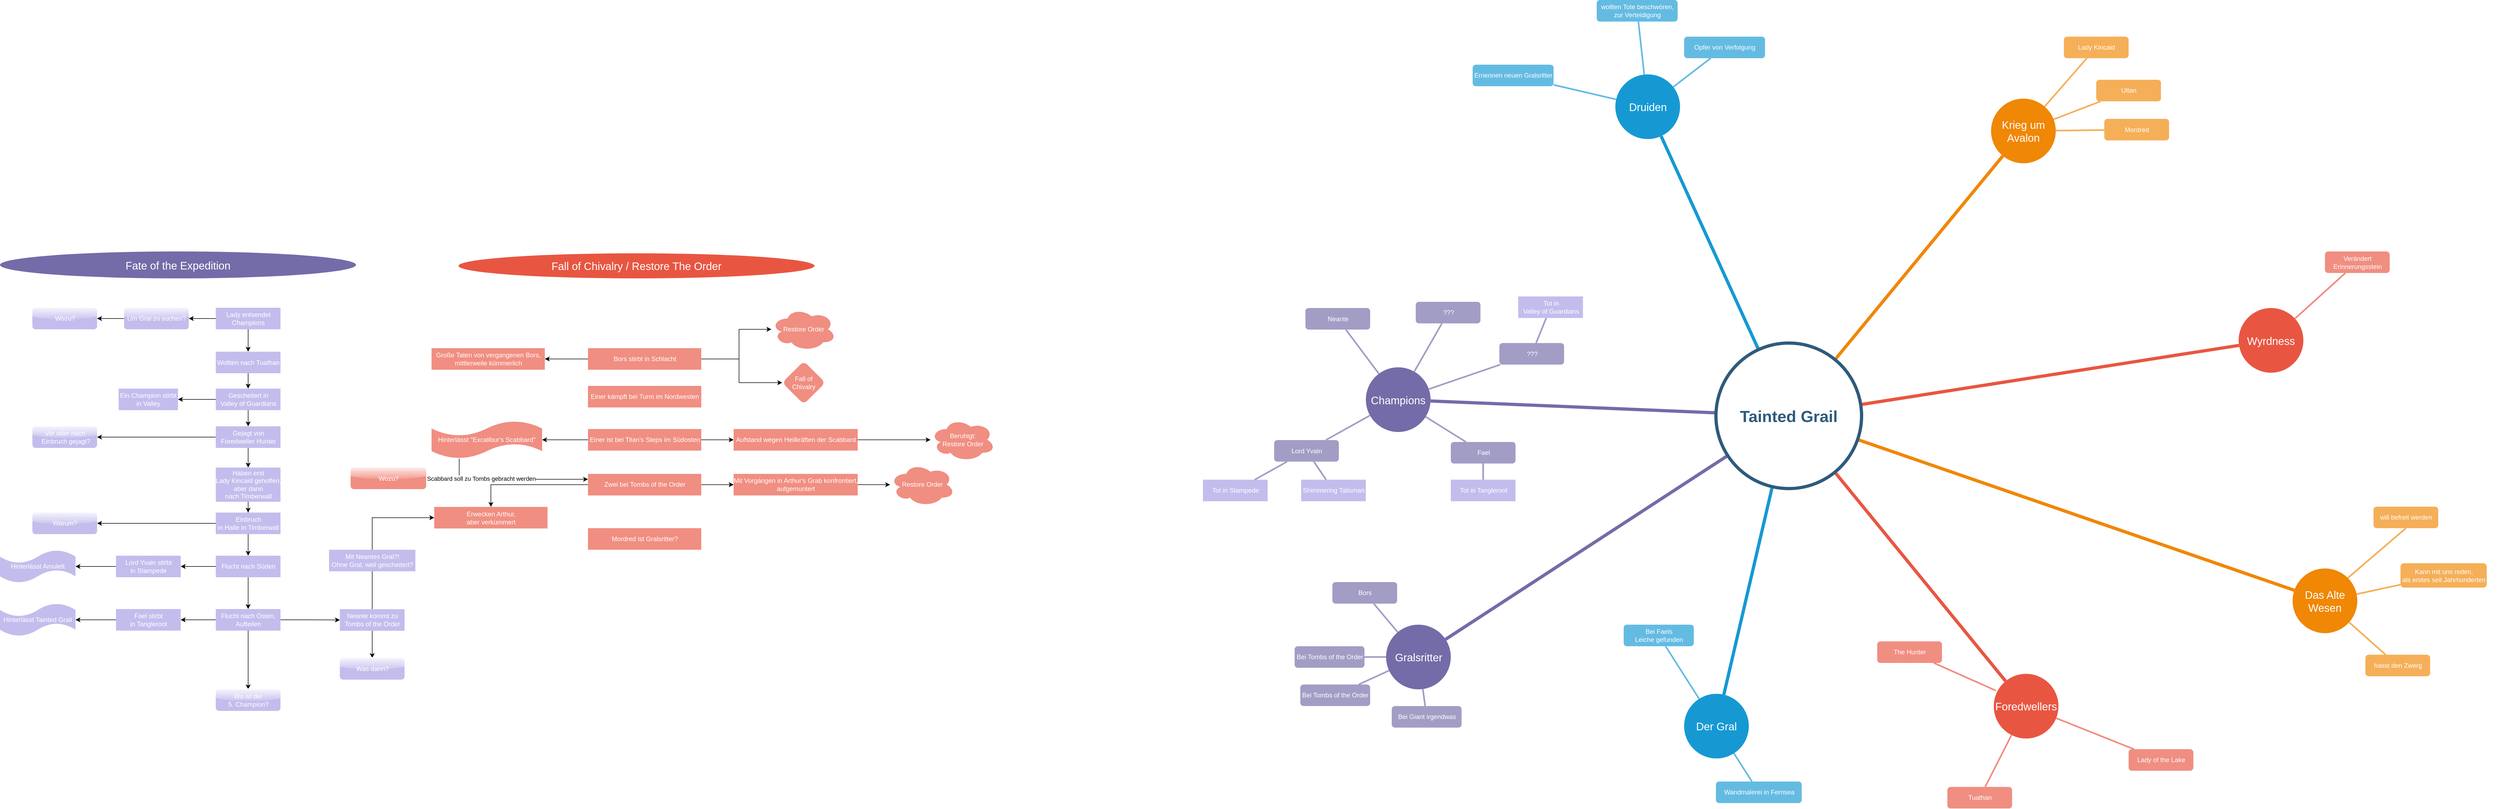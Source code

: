 <mxfile version="22.0.0" type="github">
  <diagram id="6a731a19-8d31-9384-78a2-239565b7b9f0" name="Page-1">
    <mxGraphModel dx="4365" dy="788" grid="1" gridSize="10" guides="1" tooltips="1" connect="1" arrows="1" fold="1" page="1" pageScale="1" pageWidth="1169" pageHeight="827" background="none" math="0" shadow="0">
      <root>
        <mxCell id="0" />
        <mxCell id="1" parent="0" />
        <mxCell id="1350" value="Der Gral" style="ellipse;whiteSpace=wrap;html=1;shadow=0;fontFamily=Helvetica;fontSize=20;fontColor=#FFFFFF;align=center;strokeWidth=3;fillColor=#1699D3;strokeColor=none;" parent="1" vertex="1">
          <mxGeometry x="2032" y="1307.25" width="120" height="120" as="geometry" />
        </mxCell>
        <mxCell id="1351" value="Das Alte Wesen" style="ellipse;whiteSpace=wrap;html=1;shadow=0;fontFamily=Helvetica;fontSize=20;fontColor=#FFFFFF;align=center;strokeWidth=3;fillColor=#F08705;strokeColor=none;gradientColor=none;" parent="1" vertex="1">
          <mxGeometry x="3160" y="1074.75" width="120" height="120" as="geometry" />
        </mxCell>
        <mxCell id="1352" value="Wyrdness" style="ellipse;whiteSpace=wrap;html=1;shadow=0;fontFamily=Helvetica;fontSize=20;fontColor=#FFFFFF;align=center;strokeWidth=3;fillColor=#E85642;strokeColor=none;" parent="1" vertex="1">
          <mxGeometry x="3060" y="591.5" width="120" height="120" as="geometry" />
        </mxCell>
        <mxCell id="1353" value="Druiden" style="ellipse;whiteSpace=wrap;html=1;shadow=0;fontFamily=Helvetica;fontSize=20;fontColor=#FFFFFF;align=center;strokeWidth=3;fillColor=#1699D3;strokeColor=none;" parent="1" vertex="1">
          <mxGeometry x="1904.5" y="158" width="120" height="120" as="geometry" />
        </mxCell>
        <mxCell id="1354" value="Gralsritter" style="ellipse;whiteSpace=wrap;html=1;shadow=0;fontFamily=Helvetica;fontSize=20;fontColor=#FFFFFF;align=center;strokeWidth=3;fillColor=#736ca8;strokeColor=none;" parent="1" vertex="1">
          <mxGeometry x="1479.5" y="1179" width="120" height="120" as="geometry" />
        </mxCell>
        <mxCell id="1355" value="Krieg um Avalon" style="ellipse;whiteSpace=wrap;html=1;shadow=0;fontFamily=Helvetica;fontSize=20;fontColor=#FFFFFF;align=center;strokeWidth=3;fillColor=#F08705;strokeColor=none;" parent="1" vertex="1">
          <mxGeometry x="2601" y="203" width="120" height="120" as="geometry" />
        </mxCell>
        <mxCell id="1356" value="Foredwellers" style="ellipse;whiteSpace=wrap;html=1;shadow=0;fontFamily=Helvetica;fontSize=20;fontColor=#FFFFFF;align=center;strokeWidth=3;fillColor=#E85642;strokeColor=none;" parent="1" vertex="1">
          <mxGeometry x="2606" y="1270.25" width="120" height="120" as="geometry" />
        </mxCell>
        <mxCell id="1359" style="endArrow=none;strokeWidth=6;strokeColor=#1699D3;html=1;" parent="1" source="1515" target="1350" edge="1">
          <mxGeometry relative="1" as="geometry" />
        </mxCell>
        <mxCell id="1360" style="endArrow=none;strokeWidth=6;strokeColor=#f08705;html=1;" parent="1" source="1515" target="1351" edge="1">
          <mxGeometry relative="1" as="geometry" />
        </mxCell>
        <mxCell id="1361" style="endArrow=none;strokeWidth=6;strokeColor=#E85642;html=1;" parent="1" source="1515" target="1352" edge="1">
          <mxGeometry relative="1" as="geometry" />
        </mxCell>
        <mxCell id="1362" style="endArrow=none;strokeWidth=6;strokeColor=#1699D3;html=1;" parent="1" source="1515" target="1353" edge="1">
          <mxGeometry relative="1" as="geometry" />
        </mxCell>
        <mxCell id="1363" style="endArrow=none;strokeWidth=6;strokeColor=#736CA8;html=1;" parent="1" source="1515" target="1516" edge="1">
          <mxGeometry relative="1" as="geometry" />
        </mxCell>
        <mxCell id="1364" style="endArrow=none;strokeWidth=6;strokeColor=#736ca8;html=1;" parent="1" source="1515" target="1354" edge="1">
          <mxGeometry relative="1" as="geometry" />
        </mxCell>
        <mxCell id="1365" value="" style="edgeStyle=none;endArrow=none;strokeWidth=6;strokeColor=#F08705;html=1;" parent="1" source="1515" target="1355" edge="1">
          <mxGeometry x="181" y="226.5" width="100" height="100" as="geometry">
            <mxPoint x="1311" y="306.5" as="sourcePoint" />
            <mxPoint x="1411" y="206.5" as="targetPoint" />
          </mxGeometry>
        </mxCell>
        <mxCell id="1366" value="" style="edgeStyle=none;endArrow=none;strokeWidth=6;strokeColor=#E85642;html=1;" parent="1" source="1515" target="1356" edge="1">
          <mxGeometry x="181" y="226.5" width="100" height="100" as="geometry">
            <mxPoint x="1311" y="306.5" as="sourcePoint" />
            <mxPoint x="1411" y="206.5" as="targetPoint" />
          </mxGeometry>
        </mxCell>
        <mxCell id="1371" value="Bei Faels &lt;br&gt;Leiche gefunden" style="rounded=1;fillColor=#64BBE2;strokeColor=none;strokeWidth=3;shadow=0;html=1;fontColor=#FFFFFF;" parent="1" vertex="1">
          <mxGeometry x="1920" y="1179" width="130" height="40" as="geometry" />
        </mxCell>
        <mxCell id="1372" value="Wandmalerei in Fernsea" style="rounded=1;fillColor=#64BBE2;strokeColor=none;strokeWidth=3;shadow=0;html=1;fontColor=#FFFFFF;" parent="1" vertex="1">
          <mxGeometry x="2091" y="1470" width="159" height="40" as="geometry" />
        </mxCell>
        <mxCell id="1383" value="" style="edgeStyle=none;endArrow=none;strokeWidth=3;strokeColor=#64BBE2;html=1;" parent="1" source="1350" target="1371" edge="1">
          <mxGeometry x="-221.5" y="56.5" width="100" height="100" as="geometry">
            <mxPoint x="1287" y="1192.25" as="sourcePoint" />
            <mxPoint x="1387" y="1092.25" as="targetPoint" />
          </mxGeometry>
        </mxCell>
        <mxCell id="1384" value="" style="edgeStyle=none;endArrow=none;strokeWidth=3;strokeColor=#64BBE2;html=1;" parent="1" source="1350" target="1372" edge="1">
          <mxGeometry x="-221.5" y="56.5" width="100" height="100" as="geometry">
            <mxPoint x="1287" y="1192.25" as="sourcePoint" />
            <mxPoint x="1387" y="1092.25" as="targetPoint" />
          </mxGeometry>
        </mxCell>
        <mxCell id="1397" value="Kann mit uns reden, &lt;br&gt;als erstes seit Jahrhunderten" style="rounded=1;fillColor=#f5af58;strokeColor=none;strokeWidth=3;shadow=0;html=1;fontColor=#FFFFFF;" parent="1" vertex="1">
          <mxGeometry x="3360" y="1065" width="160" height="45.25" as="geometry" />
        </mxCell>
        <mxCell id="1398" value="hasst den Zwerg" style="rounded=1;fillColor=#f5af58;strokeColor=none;strokeWidth=3;shadow=0;html=1;fontColor=#FFFFFF;" parent="1" vertex="1">
          <mxGeometry x="3295" y="1234.75" width="120" height="40" as="geometry" />
        </mxCell>
        <mxCell id="1409" value="" style="edgeStyle=none;endArrow=none;strokeWidth=3;strokeColor=#F5AF58;html=1;" parent="1" source="1351" target="1397" edge="1">
          <mxGeometry x="3.5" y="21.5" width="100" height="100" as="geometry">
            <mxPoint x="2060" y="954.75" as="sourcePoint" />
            <mxPoint x="2160" y="854.75" as="targetPoint" />
          </mxGeometry>
        </mxCell>
        <mxCell id="1410" value="" style="edgeStyle=none;endArrow=none;strokeWidth=3;strokeColor=#F5AF58;html=1;" parent="1" source="1351" target="1398" edge="1">
          <mxGeometry x="3.5" y="21.5" width="100" height="100" as="geometry">
            <mxPoint x="2060" y="954.75" as="sourcePoint" />
            <mxPoint x="2160" y="854.75" as="targetPoint" />
          </mxGeometry>
        </mxCell>
        <mxCell id="1418" value="Verändert &lt;br&gt;Erinnerungsstein" style="rounded=1;fillColor=#f08e81;strokeColor=none;strokeWidth=3;shadow=0;html=1;fontColor=#FFFFFF;" parent="1" vertex="1">
          <mxGeometry x="3220" y="486.5" width="120" height="40" as="geometry" />
        </mxCell>
        <mxCell id="1429" value="" style="edgeStyle=none;endArrow=none;strokeWidth=3;strokeColor=#F08E81;html=1;" parent="1" source="1352" target="1418" edge="1">
          <mxGeometry x="31" y="106.5" width="100" height="100" as="geometry">
            <mxPoint x="1390" y="441.5" as="sourcePoint" />
            <mxPoint x="1490" y="341.5" as="targetPoint" />
          </mxGeometry>
        </mxCell>
        <mxCell id="1443" value="wollten Tote beschwören,&lt;br&gt;zur Verteidigung" style="rounded=1;fillColor=#64BBE2;strokeColor=none;strokeWidth=3;shadow=0;html=1;fontColor=#FFFFFF;" parent="1" vertex="1">
          <mxGeometry x="1870" y="20" width="150" height="40" as="geometry" />
        </mxCell>
        <mxCell id="1454" value="" style="edgeStyle=none;endArrow=none;strokeWidth=3;strokeColor=#64BBE2;html=1;" parent="1" source="1353" target="1443" edge="1">
          <mxGeometry x="-24" y="196.5" width="100" height="100" as="geometry">
            <mxPoint x="-55.5" y="-352" as="sourcePoint" />
            <mxPoint x="44.5" y="-452" as="targetPoint" />
          </mxGeometry>
        </mxCell>
        <mxCell id="1457" value="Bors" style="rounded=1;fillColor=#a29dc5;strokeColor=none;strokeWidth=3;shadow=0;html=1;fontColor=#FFFFFF;" parent="1" vertex="1">
          <mxGeometry x="1380" y="1100" width="120" height="40" as="geometry" />
        </mxCell>
        <mxCell id="1462" value="Bei Tombs of the Order" style="rounded=1;fillColor=#a29dc5;strokeColor=none;strokeWidth=3;shadow=0;html=1;fontColor=#FFFFFF;" parent="1" vertex="1">
          <mxGeometry x="1310" y="1219" width="129.5" height="40" as="geometry" />
        </mxCell>
        <mxCell id="1466" value="" style="edgeStyle=none;endArrow=none;strokeWidth=3;strokeColor=#A29DC5;html=1;" parent="1" source="1354" target="1462" edge="1">
          <mxGeometry x="251" y="-103.5" width="100" height="100" as="geometry">
            <mxPoint x="19.5" y="4" as="sourcePoint" />
            <mxPoint x="119.5" y="-96" as="targetPoint" />
          </mxGeometry>
        </mxCell>
        <mxCell id="1467" value="" style="edgeStyle=none;endArrow=none;strokeWidth=3;strokeColor=#A29DC5;html=1;" parent="1" source="1354" target="1457" edge="1">
          <mxGeometry x="251" y="-103.5" width="100" height="100" as="geometry">
            <mxPoint x="19.5" y="4" as="sourcePoint" />
            <mxPoint x="119.5" y="-96" as="targetPoint" />
          </mxGeometry>
        </mxCell>
        <mxCell id="1468" value="Ultan" style="rounded=1;fillColor=#f5af58;strokeColor=none;strokeWidth=3;shadow=0;html=1;fontColor=#FFFFFF;" parent="1" vertex="1">
          <mxGeometry x="2796" y="168" width="120" height="40" as="geometry" />
        </mxCell>
        <mxCell id="1469" value="Mordred" style="rounded=1;fillColor=#f5af58;strokeColor=none;strokeWidth=3;shadow=0;html=1;fontColor=#FFFFFF;" parent="1" vertex="1">
          <mxGeometry x="2811" y="240.5" width="120" height="40" as="geometry" />
        </mxCell>
        <mxCell id="1478" value="Lady Kincaid" style="rounded=1;fillColor=#f5af58;strokeColor=none;strokeWidth=3;shadow=0;html=1;fontColor=#FFFFFF;" parent="1" vertex="1">
          <mxGeometry x="2736" y="88" width="120" height="40" as="geometry" />
        </mxCell>
        <mxCell id="1479" value="" style="edgeStyle=none;endArrow=none;strokeWidth=3;strokeColor=#F5AF58;html=1;" parent="1" source="1355" target="1478" edge="1">
          <mxGeometry x="243.5" y="39" width="100" height="100" as="geometry">
            <mxPoint x="1681" y="-967" as="sourcePoint" />
            <mxPoint x="1781" y="-1067" as="targetPoint" />
          </mxGeometry>
        </mxCell>
        <mxCell id="1480" value="" style="edgeStyle=none;endArrow=none;strokeWidth=3;strokeColor=#F5AF58;html=1;" parent="1" source="1355" target="1468" edge="1">
          <mxGeometry x="243.5" y="39" width="100" height="100" as="geometry">
            <mxPoint x="1681" y="-967" as="sourcePoint" />
            <mxPoint x="1781" y="-1067" as="targetPoint" />
          </mxGeometry>
        </mxCell>
        <mxCell id="1481" value="" style="edgeStyle=none;endArrow=none;strokeWidth=3;strokeColor=#F5AF58;html=1;" parent="1" source="1355" target="1469" edge="1">
          <mxGeometry x="243.5" y="39" width="100" height="100" as="geometry">
            <mxPoint x="1681" y="-967" as="sourcePoint" />
            <mxPoint x="1781" y="-1067" as="targetPoint" />
          </mxGeometry>
        </mxCell>
        <mxCell id="1500" value="Tuathan" style="rounded=1;fillColor=#f08e81;strokeColor=none;strokeWidth=3;shadow=0;html=1;fontColor=#FFFFFF;" parent="1" vertex="1">
          <mxGeometry x="2520" y="1480" width="120" height="40" as="geometry" />
        </mxCell>
        <mxCell id="1501" value="Lady of the Lake" style="rounded=1;fillColor=#f08e81;strokeColor=none;strokeWidth=3;shadow=0;html=1;fontColor=#FFFFFF;" parent="1" vertex="1">
          <mxGeometry x="2856" y="1410" width="120" height="40" as="geometry" />
        </mxCell>
        <mxCell id="1502" value="" style="edgeStyle=none;endArrow=none;strokeWidth=3;strokeColor=#F08E81;html=1;" parent="1" source="1356" target="1501" edge="1">
          <mxGeometry x="188.5" y="51.5" width="100" height="100" as="geometry">
            <mxPoint x="2236" y="250.25" as="sourcePoint" />
            <mxPoint x="2336" y="150.25" as="targetPoint" />
          </mxGeometry>
        </mxCell>
        <mxCell id="1513" value="" style="edgeStyle=none;endArrow=none;strokeWidth=3;strokeColor=#F08E81;html=1;" parent="1" source="1356" target="1500" edge="1">
          <mxGeometry x="188.5" y="51.5" width="100" height="100" as="geometry">
            <mxPoint x="2236" y="250.25" as="sourcePoint" />
            <mxPoint x="2336" y="150.25" as="targetPoint" />
          </mxGeometry>
        </mxCell>
        <mxCell id="1514" style="edgeStyle=orthogonalEdgeStyle;rounded=0;html=1;exitX=0.75;exitY=0;entryX=0.75;entryY=0;startArrow=none;startFill=0;endArrow=block;endFill=1;jettySize=auto;orthogonalLoop=1;strokeColor=#12aab5;strokeWidth=6;fontSize=20;fontColor=#2F5B7C;" parent="1" edge="1">
          <mxGeometry relative="1" as="geometry">
            <mxPoint x="3532.5" y="1105" as="sourcePoint" />
            <mxPoint x="3532.5" y="1105" as="targetPoint" />
          </mxGeometry>
        </mxCell>
        <mxCell id="1515" value="Tainted Grail" style="ellipse;whiteSpace=wrap;html=1;shadow=0;fontFamily=Helvetica;fontSize=30;fontColor=#2F5B7C;align=center;strokeColor=#2F5B7C;strokeWidth=6;fillColor=#FFFFFF;fontStyle=1;gradientColor=none;" parent="1" vertex="1">
          <mxGeometry x="2091" y="656.5" width="270" height="270" as="geometry" />
        </mxCell>
        <mxCell id="1516" value="Champions" style="ellipse;whiteSpace=wrap;html=1;shadow=0;fontFamily=Helvetica;fontSize=20;fontColor=#FFFFFF;align=center;strokeWidth=3;fillColor=#736ca8;strokeColor=none;" parent="1" vertex="1">
          <mxGeometry x="1442" y="701.5" width="120" height="120" as="geometry" />
        </mxCell>
        <mxCell id="1519" value="Neante" style="rounded=1;fillColor=#a29dc5;strokeColor=none;strokeWidth=3;shadow=0;html=1;fontColor=#FFFFFF;" parent="1" vertex="1">
          <mxGeometry x="1330" y="591.5" width="120" height="40" as="geometry" />
        </mxCell>
        <mxCell id="1520" value="???" style="rounded=1;fillColor=#a29dc5;strokeColor=none;strokeWidth=3;shadow=0;html=1;fontColor=#FFFFFF;" parent="1" vertex="1">
          <mxGeometry x="1534.5" y="580" width="120" height="40" as="geometry" />
        </mxCell>
        <mxCell id="1521" value="???" style="rounded=1;fillColor=#a29dc5;strokeColor=none;strokeWidth=3;shadow=0;html=1;fontColor=#FFFFFF;" parent="1" vertex="1">
          <mxGeometry x="1689.5" y="656.5" width="120" height="40" as="geometry" />
        </mxCell>
        <mxCell id="1523" value="Fael" style="rounded=1;fillColor=#a29dc5;strokeColor=none;strokeWidth=3;shadow=0;html=1;fontColor=#FFFFFF;" parent="1" vertex="1">
          <mxGeometry x="1599.5" y="840" width="120" height="40" as="geometry" />
        </mxCell>
        <mxCell id="1526" value="Lord Yvain" style="rounded=1;fillColor=#a29dc5;strokeColor=none;strokeWidth=3;shadow=0;html=1;fontColor=#FFFFFF;" parent="1" vertex="1">
          <mxGeometry x="1272" y="836.5" width="120" height="40" as="geometry" />
        </mxCell>
        <mxCell id="1531" value="" style="edgeStyle=none;endArrow=none;strokeWidth=3;strokeColor=#A29DC5;html=1;" parent="1" source="1516" target="1519" edge="1">
          <mxGeometry x="-1498" y="-303.5" width="100" height="100" as="geometry">
            <mxPoint x="-368" y="-223.5" as="sourcePoint" />
            <mxPoint x="-268" y="-323.5" as="targetPoint" />
          </mxGeometry>
        </mxCell>
        <mxCell id="1532" value="" style="edgeStyle=none;endArrow=none;strokeWidth=3;strokeColor=#A29DC5;html=1;" parent="1" source="1516" target="1520" edge="1">
          <mxGeometry x="-1498" y="-303.5" width="100" height="100" as="geometry">
            <mxPoint x="-368" y="-223.5" as="sourcePoint" />
            <mxPoint x="-268" y="-323.5" as="targetPoint" />
          </mxGeometry>
        </mxCell>
        <mxCell id="1533" value="" style="edgeStyle=none;endArrow=none;strokeWidth=3;strokeColor=#A29DC5;html=1;" parent="1" source="1516" target="1521" edge="1">
          <mxGeometry x="-1498" y="-303.5" width="100" height="100" as="geometry">
            <mxPoint x="-368" y="-223.5" as="sourcePoint" />
            <mxPoint x="-268" y="-323.5" as="targetPoint" />
          </mxGeometry>
        </mxCell>
        <mxCell id="1535" value="" style="edgeStyle=none;endArrow=none;strokeWidth=3;strokeColor=#A29DC5;html=1;" parent="1" source="1516" target="1523" edge="1">
          <mxGeometry x="-1498" y="-303.5" width="100" height="100" as="geometry">
            <mxPoint x="-368" y="-223.5" as="sourcePoint" />
            <mxPoint x="-268" y="-323.5" as="targetPoint" />
          </mxGeometry>
        </mxCell>
        <mxCell id="1538" value="" style="edgeStyle=none;endArrow=none;strokeWidth=3;strokeColor=#A29DC5;html=1;" parent="1" source="1516" target="1526" edge="1">
          <mxGeometry x="-1498" y="-303.5" width="100" height="100" as="geometry">
            <mxPoint x="-368" y="-223.5" as="sourcePoint" />
            <mxPoint x="-268" y="-323.5" as="targetPoint" />
          </mxGeometry>
        </mxCell>
        <mxCell id="g6st9Df7FxSZLDSMsTks-1542" value="will befreit werden" style="rounded=1;fillColor=#f5af58;strokeColor=none;strokeWidth=3;shadow=0;html=1;fontColor=#FFFFFF;" parent="1" vertex="1">
          <mxGeometry x="3310" y="960" width="120" height="40" as="geometry" />
        </mxCell>
        <mxCell id="g6st9Df7FxSZLDSMsTks-1544" value="" style="edgeStyle=none;endArrow=none;strokeWidth=3;strokeColor=#F5AF58;html=1;exitX=1;exitY=0;exitDx=0;exitDy=0;entryX=0.5;entryY=1;entryDx=0;entryDy=0;" parent="1" source="1351" target="g6st9Df7FxSZLDSMsTks-1542" edge="1">
          <mxGeometry x="3.5" y="21.5" width="100" height="100" as="geometry">
            <mxPoint x="3239.5" y="1047" as="sourcePoint" />
            <mxPoint x="3320.5" y="1030" as="targetPoint" />
          </mxGeometry>
        </mxCell>
        <mxCell id="g6st9Df7FxSZLDSMsTks-1546" value="The Hunter" style="rounded=1;fillColor=#f08e81;strokeColor=none;strokeWidth=3;shadow=0;html=1;fontColor=#FFFFFF;" parent="1" vertex="1">
          <mxGeometry x="2390" y="1210" width="120" height="40" as="geometry" />
        </mxCell>
        <mxCell id="g6st9Df7FxSZLDSMsTks-1548" value="" style="edgeStyle=none;endArrow=none;strokeWidth=3;strokeColor=#F08E81;html=1;exitX=0.032;exitY=0.258;exitDx=0;exitDy=0;exitPerimeter=0;" parent="1" source="1356" target="g6st9Df7FxSZLDSMsTks-1546" edge="1">
          <mxGeometry x="188.5" y="51.5" width="100" height="100" as="geometry">
            <mxPoint x="2700" y="1253.25" as="sourcePoint" />
            <mxPoint x="2844" y="1311.25" as="targetPoint" />
          </mxGeometry>
        </mxCell>
        <mxCell id="g6st9Df7FxSZLDSMsTks-1550" value="Tot in Stampede" style="rounded=0;fillColor=#C3BDED;strokeColor=none;strokeWidth=3;shadow=0;html=1;fontColor=#FFFFFF;glass=0;" parent="1" vertex="1">
          <mxGeometry x="1140" y="910" width="120" height="40" as="geometry" />
        </mxCell>
        <mxCell id="g6st9Df7FxSZLDSMsTks-1551" value="" style="edgeStyle=none;endArrow=none;strokeWidth=3;strokeColor=#A29DC5;html=1;" parent="1" source="1526" target="g6st9Df7FxSZLDSMsTks-1550" edge="1">
          <mxGeometry x="-1498" y="-303.5" width="100" height="100" as="geometry">
            <mxPoint x="1222" y="831.5" as="sourcePoint" />
            <mxPoint x="1140" y="876.5" as="targetPoint" />
          </mxGeometry>
        </mxCell>
        <mxCell id="g6st9Df7FxSZLDSMsTks-1552" value="Shimmering Talisman" style="rounded=0;fillColor=#C3BDED;strokeColor=none;strokeWidth=3;shadow=0;html=1;fontColor=#FFFFFF;glass=0;" parent="1" vertex="1">
          <mxGeometry x="1322" y="910" width="120" height="40" as="geometry" />
        </mxCell>
        <mxCell id="g6st9Df7FxSZLDSMsTks-1553" value="" style="edgeStyle=none;endArrow=none;strokeWidth=3;strokeColor=#A29DC5;html=1;" parent="1" source="1526" target="g6st9Df7FxSZLDSMsTks-1552" edge="1">
          <mxGeometry x="-1498" y="-303.5" width="100" height="100" as="geometry">
            <mxPoint x="1470" y="860" as="sourcePoint" />
            <mxPoint x="1410" y="894" as="targetPoint" />
          </mxGeometry>
        </mxCell>
        <mxCell id="g6st9Df7FxSZLDSMsTks-1554" value="Tot in Tangleroot" style="rounded=0;fillColor=#C3BDED;strokeColor=none;strokeWidth=3;shadow=0;html=1;fontColor=#FFFFFF;glass=0;" parent="1" vertex="1">
          <mxGeometry x="1599.5" y="910" width="120" height="40" as="geometry" />
        </mxCell>
        <mxCell id="g6st9Df7FxSZLDSMsTks-1555" value="" style="edgeStyle=none;endArrow=none;strokeWidth=3;strokeColor=#A29DC5;html=1;" parent="1" source="1523" target="g6st9Df7FxSZLDSMsTks-1554" edge="1">
          <mxGeometry x="-1498" y="-303.5" width="100" height="100" as="geometry">
            <mxPoint x="1519.5" y="876" as="sourcePoint" />
            <mxPoint x="1541.5" y="910" as="targetPoint" />
          </mxGeometry>
        </mxCell>
        <mxCell id="g6st9Df7FxSZLDSMsTks-1556" value="Tot in&lt;br&gt;Valley of Guardians" style="rounded=0;fillColor=#C3BDED;strokeColor=none;strokeWidth=3;shadow=0;html=1;fontColor=#FFFFFF;glass=0;" parent="1" vertex="1">
          <mxGeometry x="1724.5" y="570" width="120" height="40" as="geometry" />
        </mxCell>
        <mxCell id="g6st9Df7FxSZLDSMsTks-1557" value="" style="edgeStyle=none;endArrow=none;strokeWidth=3;strokeColor=#A29DC5;html=1;" parent="1" source="g6st9Df7FxSZLDSMsTks-1556" target="1521" edge="1">
          <mxGeometry x="-1498" y="-303.5" width="100" height="100" as="geometry">
            <mxPoint x="1908.2" y="596.5" as="sourcePoint" />
            <mxPoint x="1908.2" y="626.5" as="targetPoint" />
          </mxGeometry>
        </mxCell>
        <mxCell id="g6st9Df7FxSZLDSMsTks-1558" value="Opfer von Verfolgung" style="rounded=1;fillColor=#64BBE2;strokeColor=none;strokeWidth=3;shadow=0;html=1;fontColor=#FFFFFF;" parent="1" vertex="1">
          <mxGeometry x="2032" y="88" width="150" height="40" as="geometry" />
        </mxCell>
        <mxCell id="g6st9Df7FxSZLDSMsTks-1559" value="" style="edgeStyle=none;endArrow=none;strokeWidth=3;strokeColor=#64BBE2;html=1;" parent="1" source="1353" target="g6st9Df7FxSZLDSMsTks-1558" edge="1">
          <mxGeometry x="-24" y="196.5" width="100" height="100" as="geometry">
            <mxPoint x="1968" y="168" as="sourcePoint" />
            <mxPoint x="1957" y="70" as="targetPoint" />
          </mxGeometry>
        </mxCell>
        <mxCell id="g6st9Df7FxSZLDSMsTks-1560" value="Ernennen neuen Gralsritter" style="rounded=1;fillColor=#64BBE2;strokeColor=none;strokeWidth=3;shadow=0;html=1;fontColor=#FFFFFF;" parent="1" vertex="1">
          <mxGeometry x="1640" y="140" width="150" height="40" as="geometry" />
        </mxCell>
        <mxCell id="g6st9Df7FxSZLDSMsTks-1561" value="" style="edgeStyle=none;endArrow=none;strokeWidth=3;strokeColor=#64BBE2;html=1;" parent="1" source="1353" target="g6st9Df7FxSZLDSMsTks-1560" edge="1">
          <mxGeometry x="-24" y="196.5" width="100" height="100" as="geometry">
            <mxPoint x="1820.5" y="312" as="sourcePoint" />
            <mxPoint x="1809.5" y="214" as="targetPoint" />
          </mxGeometry>
        </mxCell>
        <mxCell id="g6st9Df7FxSZLDSMsTks-1562" value="Bei Tombs of the Order" style="rounded=1;fillColor=#a29dc5;strokeColor=none;strokeWidth=3;shadow=0;html=1;fontColor=#FFFFFF;" parent="1" vertex="1">
          <mxGeometry x="1320.5" y="1290" width="129.5" height="40" as="geometry" />
        </mxCell>
        <mxCell id="g6st9Df7FxSZLDSMsTks-1563" value="" style="edgeStyle=none;endArrow=none;strokeWidth=3;strokeColor=#A29DC5;html=1;" parent="1" source="1354" target="g6st9Df7FxSZLDSMsTks-1562" edge="1">
          <mxGeometry x="251" y="-103.5" width="100" height="100" as="geometry">
            <mxPoint x="1509" y="1309.64" as="sourcePoint" />
            <mxPoint x="1470" y="1309.64" as="targetPoint" />
          </mxGeometry>
        </mxCell>
        <mxCell id="g6st9Df7FxSZLDSMsTks-1564" value="Bei Giant irgendwas" style="rounded=1;fillColor=#a29dc5;strokeColor=none;strokeWidth=3;shadow=0;html=1;fontColor=#FFFFFF;" parent="1" vertex="1">
          <mxGeometry x="1490" y="1330" width="129.5" height="40" as="geometry" />
        </mxCell>
        <mxCell id="g6st9Df7FxSZLDSMsTks-1565" value="" style="edgeStyle=none;endArrow=none;strokeWidth=3;strokeColor=#A29DC5;html=1;" parent="1" source="1354" target="g6st9Df7FxSZLDSMsTks-1564" edge="1">
          <mxGeometry x="251" y="-103.5" width="100" height="100" as="geometry">
            <mxPoint x="1495" y="1274" as="sourcePoint" />
            <mxPoint x="1439" y="1300" as="targetPoint" />
          </mxGeometry>
        </mxCell>
        <mxCell id="g6st9Df7FxSZLDSMsTks-1571" value="" style="edgeStyle=orthogonalEdgeStyle;rounded=0;orthogonalLoop=1;jettySize=auto;html=1;" parent="1" source="g6st9Df7FxSZLDSMsTks-1568" target="g6st9Df7FxSZLDSMsTks-1570" edge="1">
          <mxGeometry relative="1" as="geometry" />
        </mxCell>
        <mxCell id="g6st9Df7FxSZLDSMsTks-1568" value="Wollten nach Tuathan" style="rounded=0;fillColor=#C3BDED;strokeColor=none;strokeWidth=3;shadow=0;html=1;fontColor=#FFFFFF;glass=0;" parent="1" vertex="1">
          <mxGeometry x="-690" y="672.5" width="120" height="40" as="geometry" />
        </mxCell>
        <mxCell id="g6st9Df7FxSZLDSMsTks-1573" value="" style="edgeStyle=orthogonalEdgeStyle;rounded=0;orthogonalLoop=1;jettySize=auto;html=1;" parent="1" source="g6st9Df7FxSZLDSMsTks-1570" target="g6st9Df7FxSZLDSMsTks-1572" edge="1">
          <mxGeometry relative="1" as="geometry" />
        </mxCell>
        <mxCell id="g6st9Df7FxSZLDSMsTks-1589" value="" style="edgeStyle=orthogonalEdgeStyle;rounded=0;orthogonalLoop=1;jettySize=auto;html=1;" parent="1" source="g6st9Df7FxSZLDSMsTks-1570" target="g6st9Df7FxSZLDSMsTks-1588" edge="1">
          <mxGeometry relative="1" as="geometry" />
        </mxCell>
        <mxCell id="g6st9Df7FxSZLDSMsTks-1570" value="Gescheitert in&lt;br&gt;Valley of Guardians" style="rounded=0;fillColor=#C3BDED;strokeColor=none;strokeWidth=3;shadow=0;html=1;fontColor=#FFFFFF;glass=0;" parent="1" vertex="1">
          <mxGeometry x="-690" y="741" width="120" height="40" as="geometry" />
        </mxCell>
        <mxCell id="g6st9Df7FxSZLDSMsTks-1579" value="" style="edgeStyle=orthogonalEdgeStyle;rounded=0;orthogonalLoop=1;jettySize=auto;html=1;" parent="1" source="g6st9Df7FxSZLDSMsTks-1572" target="g6st9Df7FxSZLDSMsTks-1578" edge="1">
          <mxGeometry relative="1" as="geometry" />
        </mxCell>
        <mxCell id="g6st9Df7FxSZLDSMsTks-1582" value="" style="edgeStyle=orthogonalEdgeStyle;rounded=0;orthogonalLoop=1;jettySize=auto;html=1;" parent="1" source="g6st9Df7FxSZLDSMsTks-1572" target="g6st9Df7FxSZLDSMsTks-1581" edge="1">
          <mxGeometry relative="1" as="geometry" />
        </mxCell>
        <mxCell id="g6st9Df7FxSZLDSMsTks-1572" value="Gejagt von&lt;br&gt;Foredweller Hunter" style="rounded=0;fillColor=#C3BDED;strokeColor=none;strokeWidth=3;shadow=0;html=1;fontColor=#FFFFFF;glass=0;" parent="1" vertex="1">
          <mxGeometry x="-690" y="811" width="120" height="40" as="geometry" />
        </mxCell>
        <mxCell id="g6st9Df7FxSZLDSMsTks-1577" value="" style="edgeStyle=orthogonalEdgeStyle;rounded=0;orthogonalLoop=1;jettySize=auto;html=1;" parent="1" source="g6st9Df7FxSZLDSMsTks-1574" target="g6st9Df7FxSZLDSMsTks-1576" edge="1">
          <mxGeometry relative="1" as="geometry" />
        </mxCell>
        <mxCell id="g6st9Df7FxSZLDSMsTks-1585" value="" style="edgeStyle=orthogonalEdgeStyle;rounded=0;orthogonalLoop=1;jettySize=auto;html=1;" parent="1" source="g6st9Df7FxSZLDSMsTks-1574" target="g6st9Df7FxSZLDSMsTks-1584" edge="1">
          <mxGeometry relative="1" as="geometry" />
        </mxCell>
        <mxCell id="g6st9Df7FxSZLDSMsTks-1574" value="Einbruch &lt;br&gt;in Halle in Timberwall" style="rounded=0;fillColor=#C3BDED;strokeColor=none;strokeWidth=3;shadow=0;html=1;fontColor=#FFFFFF;glass=0;" parent="1" vertex="1">
          <mxGeometry x="-690" y="971" width="120" height="40" as="geometry" />
        </mxCell>
        <mxCell id="g6st9Df7FxSZLDSMsTks-1576" value="Warum?" style="rounded=1;fillColor=#C3BDED;strokeColor=none;strokeWidth=3;shadow=0;html=1;fontColor=#FFFFFF;glass=1;" parent="1" vertex="1">
          <mxGeometry x="-1030" y="971" width="120" height="40" as="geometry" />
        </mxCell>
        <mxCell id="g6st9Df7FxSZLDSMsTks-1578" value="Vor oder nach&lt;br&gt;&amp;nbsp;Einbruch gejagt?" style="rounded=1;fillColor=#C3BDED;strokeColor=none;strokeWidth=3;shadow=0;html=1;fontColor=#FFFFFF;glass=1;" parent="1" vertex="1">
          <mxGeometry x="-1030" y="811" width="120" height="40" as="geometry" />
        </mxCell>
        <mxCell id="g6st9Df7FxSZLDSMsTks-1583" value="" style="edgeStyle=orthogonalEdgeStyle;rounded=0;orthogonalLoop=1;jettySize=auto;html=1;" parent="1" source="g6st9Df7FxSZLDSMsTks-1581" target="g6st9Df7FxSZLDSMsTks-1574" edge="1">
          <mxGeometry relative="1" as="geometry" />
        </mxCell>
        <mxCell id="g6st9Df7FxSZLDSMsTks-1581" value="Haben erst&lt;br&gt;Lady Kincaid geholfen,&lt;br&gt;aber dann &lt;br&gt;nach Timberwall" style="rounded=0;fillColor=#C3BDED;strokeColor=none;strokeWidth=3;shadow=0;html=1;fontColor=#FFFFFF;glass=0;" parent="1" vertex="1">
          <mxGeometry x="-690" y="887.5" width="120" height="63.5" as="geometry" />
        </mxCell>
        <mxCell id="g6st9Df7FxSZLDSMsTks-1587" value="" style="edgeStyle=orthogonalEdgeStyle;rounded=0;orthogonalLoop=1;jettySize=auto;html=1;" parent="1" source="g6st9Df7FxSZLDSMsTks-1584" target="g6st9Df7FxSZLDSMsTks-1586" edge="1">
          <mxGeometry relative="1" as="geometry" />
        </mxCell>
        <mxCell id="g6st9Df7FxSZLDSMsTks-1591" value="" style="edgeStyle=orthogonalEdgeStyle;rounded=0;orthogonalLoop=1;jettySize=auto;html=1;" parent="1" source="g6st9Df7FxSZLDSMsTks-1584" target="g6st9Df7FxSZLDSMsTks-1590" edge="1">
          <mxGeometry relative="1" as="geometry" />
        </mxCell>
        <mxCell id="g6st9Df7FxSZLDSMsTks-1584" value="Flucht nach Süden" style="rounded=0;fillColor=#C3BDED;strokeColor=none;strokeWidth=3;shadow=0;html=1;fontColor=#FFFFFF;glass=0;" parent="1" vertex="1">
          <mxGeometry x="-690" y="1051" width="120" height="40" as="geometry" />
        </mxCell>
        <mxCell id="g6st9Df7FxSZLDSMsTks-1597" value="" style="edgeStyle=orthogonalEdgeStyle;rounded=0;orthogonalLoop=1;jettySize=auto;html=1;" parent="1" source="g6st9Df7FxSZLDSMsTks-1586" target="g6st9Df7FxSZLDSMsTks-1596" edge="1">
          <mxGeometry relative="1" as="geometry" />
        </mxCell>
        <mxCell id="g6st9Df7FxSZLDSMsTks-1586" value="Lord Yvain stirbt&lt;br&gt;in Stampede" style="rounded=0;fillColor=#C3BDED;strokeColor=none;strokeWidth=3;shadow=0;html=1;fontColor=#FFFFFF;glass=0;" parent="1" vertex="1">
          <mxGeometry x="-875" y="1051" width="120" height="40" as="geometry" />
        </mxCell>
        <mxCell id="g6st9Df7FxSZLDSMsTks-1588" value="Ein Champion stirbt in Valley" style="whiteSpace=wrap;html=1;fillColor=#C3BDED;strokeColor=none;fontColor=#FFFFFF;rounded=0;strokeWidth=3;shadow=0;glass=0;" parent="1" vertex="1">
          <mxGeometry x="-870" y="741" width="110" height="40" as="geometry" />
        </mxCell>
        <mxCell id="g6st9Df7FxSZLDSMsTks-1593" value="" style="edgeStyle=orthogonalEdgeStyle;rounded=0;orthogonalLoop=1;jettySize=auto;html=1;" parent="1" source="g6st9Df7FxSZLDSMsTks-1590" target="g6st9Df7FxSZLDSMsTks-1592" edge="1">
          <mxGeometry relative="1" as="geometry" />
        </mxCell>
        <mxCell id="g6st9Df7FxSZLDSMsTks-1599" value="" style="edgeStyle=orthogonalEdgeStyle;rounded=0;orthogonalLoop=1;jettySize=auto;html=1;" parent="1" source="g6st9Df7FxSZLDSMsTks-1590" target="g6st9Df7FxSZLDSMsTks-1598" edge="1">
          <mxGeometry relative="1" as="geometry" />
        </mxCell>
        <mxCell id="g6st9Df7FxSZLDSMsTks-1614" value="" style="edgeStyle=orthogonalEdgeStyle;rounded=0;orthogonalLoop=1;jettySize=auto;html=1;" parent="1" source="g6st9Df7FxSZLDSMsTks-1590" target="g6st9Df7FxSZLDSMsTks-1613" edge="1">
          <mxGeometry relative="1" as="geometry" />
        </mxCell>
        <mxCell id="g6st9Df7FxSZLDSMsTks-1590" value="Flucht nach Osten,&lt;br&gt;Aufteilen" style="rounded=0;fillColor=#C3BDED;strokeColor=none;strokeWidth=3;shadow=0;html=1;fontColor=#FFFFFF;glass=0;" parent="1" vertex="1">
          <mxGeometry x="-690" y="1150" width="120" height="40" as="geometry" />
        </mxCell>
        <mxCell id="g6st9Df7FxSZLDSMsTks-1595" value="" style="edgeStyle=orthogonalEdgeStyle;rounded=0;orthogonalLoop=1;jettySize=auto;html=1;" parent="1" source="g6st9Df7FxSZLDSMsTks-1592" target="g6st9Df7FxSZLDSMsTks-1594" edge="1">
          <mxGeometry relative="1" as="geometry" />
        </mxCell>
        <mxCell id="g6st9Df7FxSZLDSMsTks-1592" value="Fael stirbt&lt;br&gt;in Tangleroot" style="rounded=0;fillColor=#C3BDED;strokeColor=none;strokeWidth=3;shadow=0;html=1;fontColor=#FFFFFF;glass=0;" parent="1" vertex="1">
          <mxGeometry x="-875" y="1150" width="120" height="40" as="geometry" />
        </mxCell>
        <mxCell id="g6st9Df7FxSZLDSMsTks-1594" value="Hinterlässt Tainted Grail" style="shape=tape;whiteSpace=wrap;html=1;fillColor=#C3BDED;strokeColor=none;fontColor=#FFFFFF;rounded=0;strokeWidth=3;shadow=0;glass=0;" parent="1" vertex="1">
          <mxGeometry x="-1090" y="1139.5" width="140" height="61" as="geometry" />
        </mxCell>
        <mxCell id="g6st9Df7FxSZLDSMsTks-1596" value="Hinterlässt Amulett" style="shape=tape;whiteSpace=wrap;html=1;fillColor=#C3BDED;strokeColor=none;fontColor=#FFFFFF;rounded=0;strokeWidth=3;shadow=0;glass=0;" parent="1" vertex="1">
          <mxGeometry x="-1090" y="1040.5" width="140" height="61" as="geometry" />
        </mxCell>
        <mxCell id="g6st9Df7FxSZLDSMsTks-1601" value="" style="edgeStyle=orthogonalEdgeStyle;rounded=0;orthogonalLoop=1;jettySize=auto;html=1;" parent="1" source="g6st9Df7FxSZLDSMsTks-1598" target="g6st9Df7FxSZLDSMsTks-1600" edge="1">
          <mxGeometry relative="1" as="geometry" />
        </mxCell>
        <mxCell id="rrVYOLlGuRWR9MpwZNbw-1540" style="edgeStyle=orthogonalEdgeStyle;rounded=0;orthogonalLoop=1;jettySize=auto;html=1;exitX=0.5;exitY=0;exitDx=0;exitDy=0;entryX=0;entryY=0.5;entryDx=0;entryDy=0;" edge="1" parent="1" source="g6st9Df7FxSZLDSMsTks-1598" target="rrVYOLlGuRWR9MpwZNbw-1538">
          <mxGeometry relative="1" as="geometry" />
        </mxCell>
        <mxCell id="g6st9Df7FxSZLDSMsTks-1598" value="Neante kommt zu&lt;br&gt;Tombs of the Order" style="rounded=0;fillColor=#C3BDED;strokeColor=none;strokeWidth=3;shadow=0;html=1;fontColor=#FFFFFF;glass=0;" parent="1" vertex="1">
          <mxGeometry x="-460" y="1150.25" width="120" height="40" as="geometry" />
        </mxCell>
        <mxCell id="g6st9Df7FxSZLDSMsTks-1600" value="Was dann?" style="rounded=1;fillColor=#C3BDED;strokeColor=none;strokeWidth=3;shadow=0;html=1;fontColor=#FFFFFF;glass=1;" parent="1" vertex="1">
          <mxGeometry x="-460" y="1241" width="120" height="40" as="geometry" />
        </mxCell>
        <mxCell id="g6st9Df7FxSZLDSMsTks-1606" style="edgeStyle=orthogonalEdgeStyle;rounded=0;orthogonalLoop=1;jettySize=auto;html=1;exitX=0.5;exitY=1;exitDx=0;exitDy=0;" parent="1" source="g6st9Df7FxSZLDSMsTks-1604" target="g6st9Df7FxSZLDSMsTks-1568" edge="1">
          <mxGeometry relative="1" as="geometry" />
        </mxCell>
        <mxCell id="g6st9Df7FxSZLDSMsTks-1610" value="" style="edgeStyle=orthogonalEdgeStyle;rounded=0;orthogonalLoop=1;jettySize=auto;html=1;" parent="1" source="g6st9Df7FxSZLDSMsTks-1604" target="g6st9Df7FxSZLDSMsTks-1609" edge="1">
          <mxGeometry relative="1" as="geometry" />
        </mxCell>
        <mxCell id="g6st9Df7FxSZLDSMsTks-1604" value="Lady entsendet&lt;br&gt;Champions" style="rounded=0;fillColor=#C3BDED;strokeColor=none;strokeWidth=3;shadow=0;html=1;fontColor=#FFFFFF;glass=0;" parent="1" vertex="1">
          <mxGeometry x="-690" y="591" width="120" height="40" as="geometry" />
        </mxCell>
        <mxCell id="g6st9Df7FxSZLDSMsTks-1608" value="Warum?" style="rounded=1;fillColor=#C3BDED;strokeColor=none;strokeWidth=3;shadow=0;html=1;fontColor=#FFFFFF;glass=1;" parent="1" vertex="1">
          <mxGeometry x="-1030" y="971" width="120" height="40" as="geometry" />
        </mxCell>
        <mxCell id="g6st9Df7FxSZLDSMsTks-1612" value="" style="edgeStyle=orthogonalEdgeStyle;rounded=0;orthogonalLoop=1;jettySize=auto;html=1;" parent="1" source="g6st9Df7FxSZLDSMsTks-1609" target="g6st9Df7FxSZLDSMsTks-1611" edge="1">
          <mxGeometry relative="1" as="geometry" />
        </mxCell>
        <mxCell id="g6st9Df7FxSZLDSMsTks-1609" value="Um Gral zu suchen?" style="rounded=1;fillColor=#C3BDED;strokeColor=none;strokeWidth=3;shadow=0;html=1;fontColor=#FFFFFF;glass=1;" parent="1" vertex="1">
          <mxGeometry x="-860" y="591" width="120" height="40" as="geometry" />
        </mxCell>
        <mxCell id="g6st9Df7FxSZLDSMsTks-1611" value="Wozu?" style="rounded=1;fillColor=#C3BDED;strokeColor=none;strokeWidth=3;shadow=0;html=1;fontColor=#FFFFFF;glass=1;" parent="1" vertex="1">
          <mxGeometry x="-1030" y="591" width="120" height="40" as="geometry" />
        </mxCell>
        <mxCell id="g6st9Df7FxSZLDSMsTks-1613" value="Wo ist der&lt;br&gt;5. Champion?" style="rounded=1;fillColor=#C3BDED;strokeColor=none;strokeWidth=3;shadow=0;html=1;fontColor=#FFFFFF;glass=1;" parent="1" vertex="1">
          <mxGeometry x="-690" y="1299" width="120" height="40" as="geometry" />
        </mxCell>
        <mxCell id="g6st9Df7FxSZLDSMsTks-1616" value="Fate of the Expedition" style="ellipse;whiteSpace=wrap;html=1;shadow=0;fontFamily=Helvetica;fontSize=20;fontColor=#FFFFFF;align=center;strokeWidth=3;fillColor=#736ca8;strokeColor=none;" parent="1" vertex="1">
          <mxGeometry x="-1090" y="486.5" width="660" height="50" as="geometry" />
        </mxCell>
        <mxCell id="g6st9Df7FxSZLDSMsTks-1618" value="Fall of Chivalry / Restore The Order" style="ellipse;whiteSpace=wrap;html=1;shadow=0;fontFamily=Helvetica;fontSize=20;fontColor=#FFFFFF;align=center;strokeWidth=3;fillColor=#E85642;strokeColor=none;" parent="1" vertex="1">
          <mxGeometry x="-240" y="490" width="660" height="46.5" as="geometry" />
        </mxCell>
        <mxCell id="g6st9Df7FxSZLDSMsTks-1621" value="" style="edgeStyle=orthogonalEdgeStyle;rounded=0;orthogonalLoop=1;jettySize=auto;html=1;" parent="1" source="g6st9Df7FxSZLDSMsTks-1619" target="g6st9Df7FxSZLDSMsTks-1620" edge="1">
          <mxGeometry relative="1" as="geometry" />
        </mxCell>
        <mxCell id="g6st9Df7FxSZLDSMsTks-1638" value="" style="edgeStyle=orthogonalEdgeStyle;rounded=0;orthogonalLoop=1;jettySize=auto;html=1;" parent="1" source="g6st9Df7FxSZLDSMsTks-1619" target="g6st9Df7FxSZLDSMsTks-1637" edge="1">
          <mxGeometry relative="1" as="geometry">
            <Array as="points">
              <mxPoint x="280" y="686" />
              <mxPoint x="280" y="730" />
            </Array>
          </mxGeometry>
        </mxCell>
        <mxCell id="g6st9Df7FxSZLDSMsTks-1639" style="edgeStyle=orthogonalEdgeStyle;rounded=0;orthogonalLoop=1;jettySize=auto;html=1;exitX=1;exitY=0.5;exitDx=0;exitDy=0;" parent="1" source="g6st9Df7FxSZLDSMsTks-1619" target="g6st9Df7FxSZLDSMsTks-1631" edge="1">
          <mxGeometry relative="1" as="geometry">
            <Array as="points">
              <mxPoint x="280" y="686" />
              <mxPoint x="280" y="631" />
            </Array>
          </mxGeometry>
        </mxCell>
        <mxCell id="g6st9Df7FxSZLDSMsTks-1619" value="Bors stirbt in Schlacht" style="rounded=0;fillColor=#f08e81;strokeColor=none;strokeWidth=3;shadow=0;html=1;fontColor=#FFFFFF;" parent="1" vertex="1">
          <mxGeometry y="666" width="210" height="40" as="geometry" />
        </mxCell>
        <mxCell id="g6st9Df7FxSZLDSMsTks-1620" value="Große Taten von vergangenen Bors,&lt;br&gt;mittlerweile kümmerlich" style="rounded=0;fillColor=#f08e81;strokeColor=none;strokeWidth=3;shadow=0;html=1;fontColor=#FFFFFF;" parent="1" vertex="1">
          <mxGeometry x="-290" y="666" width="210" height="40" as="geometry" />
        </mxCell>
        <mxCell id="g6st9Df7FxSZLDSMsTks-1622" value="Einer kämpft bei Turm im Nordwesten" style="rounded=0;fillColor=#f08e81;strokeColor=none;strokeWidth=3;shadow=0;html=1;fontColor=#FFFFFF;" parent="1" vertex="1">
          <mxGeometry y="736" width="210" height="40" as="geometry" />
        </mxCell>
        <mxCell id="g6st9Df7FxSZLDSMsTks-1626" value="" style="edgeStyle=orthogonalEdgeStyle;rounded=0;orthogonalLoop=1;jettySize=auto;html=1;" parent="1" source="g6st9Df7FxSZLDSMsTks-1623" target="g6st9Df7FxSZLDSMsTks-1625" edge="1">
          <mxGeometry relative="1" as="geometry" />
        </mxCell>
        <mxCell id="g6st9Df7FxSZLDSMsTks-1628" value="" style="edgeStyle=orthogonalEdgeStyle;rounded=0;orthogonalLoop=1;jettySize=auto;html=1;" parent="1" source="g6st9Df7FxSZLDSMsTks-1623" target="g6st9Df7FxSZLDSMsTks-1627" edge="1">
          <mxGeometry relative="1" as="geometry" />
        </mxCell>
        <mxCell id="g6st9Df7FxSZLDSMsTks-1623" value="Einer ist bei Titan&#39;s Steps im Südosten" style="rounded=0;fillColor=#f08e81;strokeColor=none;strokeWidth=3;shadow=0;html=1;fontColor=#FFFFFF;" parent="1" vertex="1">
          <mxGeometry y="816" width="210" height="40" as="geometry" />
        </mxCell>
        <mxCell id="rrVYOLlGuRWR9MpwZNbw-1543" style="edgeStyle=orthogonalEdgeStyle;rounded=0;orthogonalLoop=1;jettySize=auto;html=1;exitX=0.25;exitY=1;exitDx=0;exitDy=0;exitPerimeter=0;entryX=0;entryY=0.25;entryDx=0;entryDy=0;" edge="1" parent="1" source="g6st9Df7FxSZLDSMsTks-1625" target="g6st9Df7FxSZLDSMsTks-1640">
          <mxGeometry relative="1" as="geometry" />
        </mxCell>
        <mxCell id="rrVYOLlGuRWR9MpwZNbw-1544" value="Scabbard soll zu Tombs gebracht werden" style="edgeLabel;html=1;align=center;verticalAlign=middle;resizable=0;points=[];" vertex="1" connectable="0" parent="rrVYOLlGuRWR9MpwZNbw-1543">
          <mxGeometry x="-0.432" y="2" relative="1" as="geometry">
            <mxPoint as="offset" />
          </mxGeometry>
        </mxCell>
        <mxCell id="g6st9Df7FxSZLDSMsTks-1625" value="Hinterlässt &quot;Excalibur&#39;s Scabbard&quot;" style="shape=tape;whiteSpace=wrap;html=1;fillColor=#f08e81;strokeColor=none;fontColor=#FFFFFF;rounded=1;strokeWidth=3;shadow=0;" parent="1" vertex="1">
          <mxGeometry x="-290" y="801" width="205" height="70" as="geometry" />
        </mxCell>
        <mxCell id="g6st9Df7FxSZLDSMsTks-1630" value="" style="edgeStyle=orthogonalEdgeStyle;rounded=0;orthogonalLoop=1;jettySize=auto;html=1;" parent="1" source="g6st9Df7FxSZLDSMsTks-1627" target="g6st9Df7FxSZLDSMsTks-1629" edge="1">
          <mxGeometry relative="1" as="geometry" />
        </mxCell>
        <mxCell id="g6st9Df7FxSZLDSMsTks-1627" value="Aufstand wegen Heilkräften der Scabbard" style="rounded=0;fillColor=#f08e81;strokeColor=none;strokeWidth=3;shadow=0;html=1;fontColor=#FFFFFF;" parent="1" vertex="1">
          <mxGeometry x="270" y="816" width="230" height="40" as="geometry" />
        </mxCell>
        <mxCell id="g6st9Df7FxSZLDSMsTks-1629" value="Beruhigt:&lt;br&gt;Restore Order" style="ellipse;shape=cloud;whiteSpace=wrap;html=1;fillColor=#f08e81;strokeColor=none;fontColor=#FFFFFF;rounded=1;strokeWidth=3;shadow=0;" parent="1" vertex="1">
          <mxGeometry x="635" y="796" width="120" height="80" as="geometry" />
        </mxCell>
        <mxCell id="g6st9Df7FxSZLDSMsTks-1631" value="Restore Order" style="ellipse;shape=cloud;whiteSpace=wrap;html=1;fillColor=#f08e81;strokeColor=none;fontColor=#FFFFFF;rounded=1;strokeWidth=3;shadow=0;" parent="1" vertex="1">
          <mxGeometry x="340" y="591" width="120" height="80" as="geometry" />
        </mxCell>
        <mxCell id="g6st9Df7FxSZLDSMsTks-1637" value="Fall of Chivalry" style="rhombus;whiteSpace=wrap;html=1;fillColor=#f08e81;strokeColor=none;fontColor=#FFFFFF;rounded=1;strokeWidth=3;shadow=0;" parent="1" vertex="1">
          <mxGeometry x="360" y="690" width="80" height="80" as="geometry" />
        </mxCell>
        <mxCell id="g6st9Df7FxSZLDSMsTks-1642" value="" style="edgeStyle=orthogonalEdgeStyle;rounded=0;orthogonalLoop=1;jettySize=auto;html=1;" parent="1" source="g6st9Df7FxSZLDSMsTks-1640" target="g6st9Df7FxSZLDSMsTks-1641" edge="1">
          <mxGeometry relative="1" as="geometry" />
        </mxCell>
        <mxCell id="rrVYOLlGuRWR9MpwZNbw-1539" value="" style="edgeStyle=orthogonalEdgeStyle;rounded=0;orthogonalLoop=1;jettySize=auto;html=1;" edge="1" parent="1" source="g6st9Df7FxSZLDSMsTks-1640" target="rrVYOLlGuRWR9MpwZNbw-1538">
          <mxGeometry relative="1" as="geometry" />
        </mxCell>
        <mxCell id="g6st9Df7FxSZLDSMsTks-1640" value="Zwei bei Tombs of the Order" style="rounded=0;fillColor=#f08e81;strokeColor=none;strokeWidth=3;shadow=0;html=1;fontColor=#FFFFFF;" parent="1" vertex="1">
          <mxGeometry y="899.25" width="210" height="40" as="geometry" />
        </mxCell>
        <mxCell id="g6st9Df7FxSZLDSMsTks-1646" value="" style="edgeStyle=orthogonalEdgeStyle;rounded=0;orthogonalLoop=1;jettySize=auto;html=1;" parent="1" source="g6st9Df7FxSZLDSMsTks-1641" target="g6st9Df7FxSZLDSMsTks-1645" edge="1">
          <mxGeometry relative="1" as="geometry" />
        </mxCell>
        <mxCell id="g6st9Df7FxSZLDSMsTks-1641" value="Mit Vorgängen in Arthur&#39;s Grab konfrontiert,&lt;br&gt;aufgemuntert" style="rounded=0;fillColor=#f08e81;strokeColor=none;strokeWidth=3;shadow=0;html=1;fontColor=#FFFFFF;" parent="1" vertex="1">
          <mxGeometry x="270" y="899.25" width="230" height="40" as="geometry" />
        </mxCell>
        <mxCell id="g6st9Df7FxSZLDSMsTks-1645" value="Restore Order" style="ellipse;shape=cloud;whiteSpace=wrap;html=1;fillColor=#f08e81;strokeColor=none;fontColor=#FFFFFF;rounded=1;strokeWidth=3;shadow=0;" parent="1" vertex="1">
          <mxGeometry x="560" y="879.25" width="120" height="80" as="geometry" />
        </mxCell>
        <mxCell id="rrVYOLlGuRWR9MpwZNbw-1538" value="Erwecken Arthur,&lt;br&gt;aber verkümmert" style="rounded=0;fillColor=#f08e81;strokeColor=none;strokeWidth=3;shadow=0;html=1;fontColor=#FFFFFF;" vertex="1" parent="1">
          <mxGeometry x="-285" y="960.5" width="210" height="40" as="geometry" />
        </mxCell>
        <mxCell id="rrVYOLlGuRWR9MpwZNbw-1541" value="Mit Neantes Gral?!&lt;br&gt;Ohne Gral, weil gescheitert?" style="rounded=0;fillColor=#C3BDED;strokeColor=none;strokeWidth=3;shadow=0;html=1;fontColor=#FFFFFF;glass=0;" vertex="1" parent="1">
          <mxGeometry x="-480" y="1040" width="160" height="40" as="geometry" />
        </mxCell>
        <mxCell id="rrVYOLlGuRWR9MpwZNbw-1542" value="Mordred ist Gralsritter?" style="rounded=0;fillColor=#f08e81;strokeColor=none;strokeWidth=3;shadow=0;html=1;fontColor=#FFFFFF;" vertex="1" parent="1">
          <mxGeometry y="1000" width="210" height="40" as="geometry" />
        </mxCell>
        <mxCell id="rrVYOLlGuRWR9MpwZNbw-1545" value="Wozu?" style="rounded=1;fillColor=#f08e81;strokeColor=none;strokeWidth=3;shadow=0;html=1;fontColor=#FFFFFF;glass=1;" vertex="1" parent="1">
          <mxGeometry x="-440" y="887.5" width="140" height="40" as="geometry" />
        </mxCell>
      </root>
    </mxGraphModel>
  </diagram>
</mxfile>

